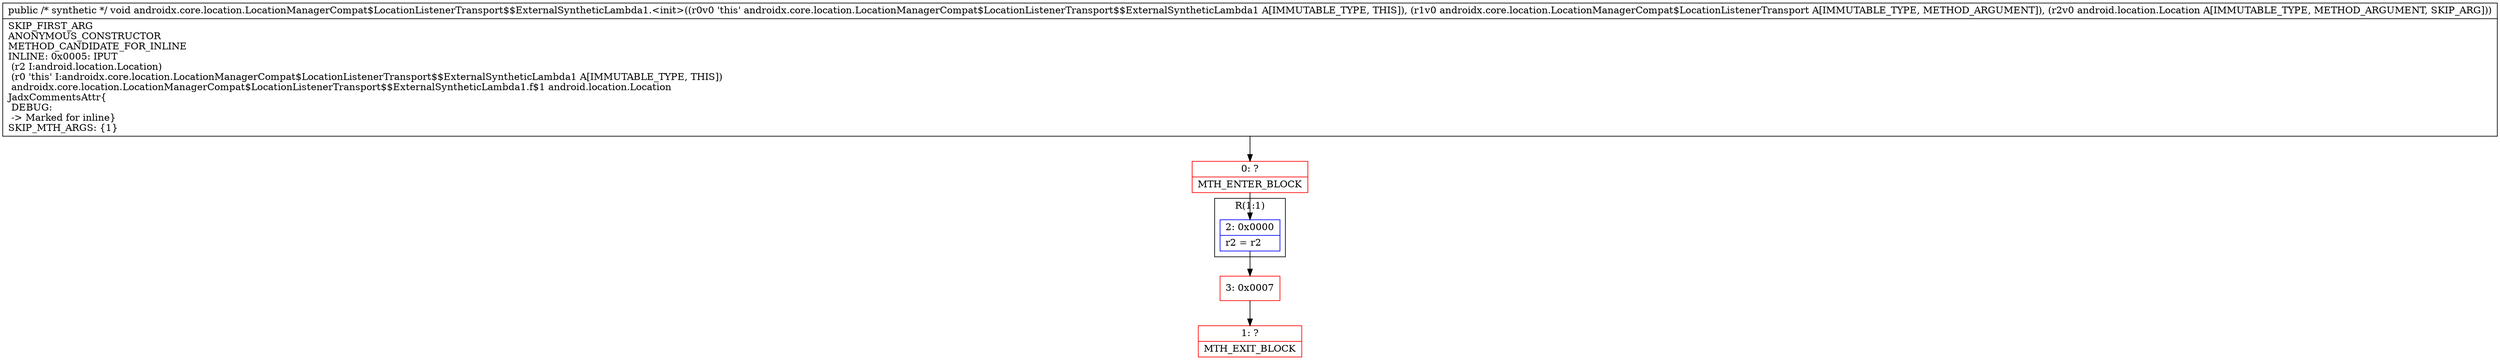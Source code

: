digraph "CFG forandroidx.core.location.LocationManagerCompat$LocationListenerTransport$$ExternalSyntheticLambda1.\<init\>(Landroidx\/core\/location\/LocationManagerCompat$LocationListenerTransport;Landroid\/location\/Location;)V" {
subgraph cluster_Region_1486291100 {
label = "R(1:1)";
node [shape=record,color=blue];
Node_2 [shape=record,label="{2\:\ 0x0000|r2 = r2\l}"];
}
Node_0 [shape=record,color=red,label="{0\:\ ?|MTH_ENTER_BLOCK\l}"];
Node_3 [shape=record,color=red,label="{3\:\ 0x0007}"];
Node_1 [shape=record,color=red,label="{1\:\ ?|MTH_EXIT_BLOCK\l}"];
MethodNode[shape=record,label="{public \/* synthetic *\/ void androidx.core.location.LocationManagerCompat$LocationListenerTransport$$ExternalSyntheticLambda1.\<init\>((r0v0 'this' androidx.core.location.LocationManagerCompat$LocationListenerTransport$$ExternalSyntheticLambda1 A[IMMUTABLE_TYPE, THIS]), (r1v0 androidx.core.location.LocationManagerCompat$LocationListenerTransport A[IMMUTABLE_TYPE, METHOD_ARGUMENT]), (r2v0 android.location.Location A[IMMUTABLE_TYPE, METHOD_ARGUMENT, SKIP_ARG]))  | SKIP_FIRST_ARG\lANONYMOUS_CONSTRUCTOR\lMETHOD_CANDIDATE_FOR_INLINE\lINLINE: 0x0005: IPUT  \l  (r2 I:android.location.Location)\l  (r0 'this' I:androidx.core.location.LocationManagerCompat$LocationListenerTransport$$ExternalSyntheticLambda1 A[IMMUTABLE_TYPE, THIS])\l androidx.core.location.LocationManagerCompat$LocationListenerTransport$$ExternalSyntheticLambda1.f$1 android.location.Location\lJadxCommentsAttr\{\l DEBUG: \l \-\> Marked for inline\}\lSKIP_MTH_ARGS: \{1\}\l}"];
MethodNode -> Node_0;Node_2 -> Node_3;
Node_0 -> Node_2;
Node_3 -> Node_1;
}

